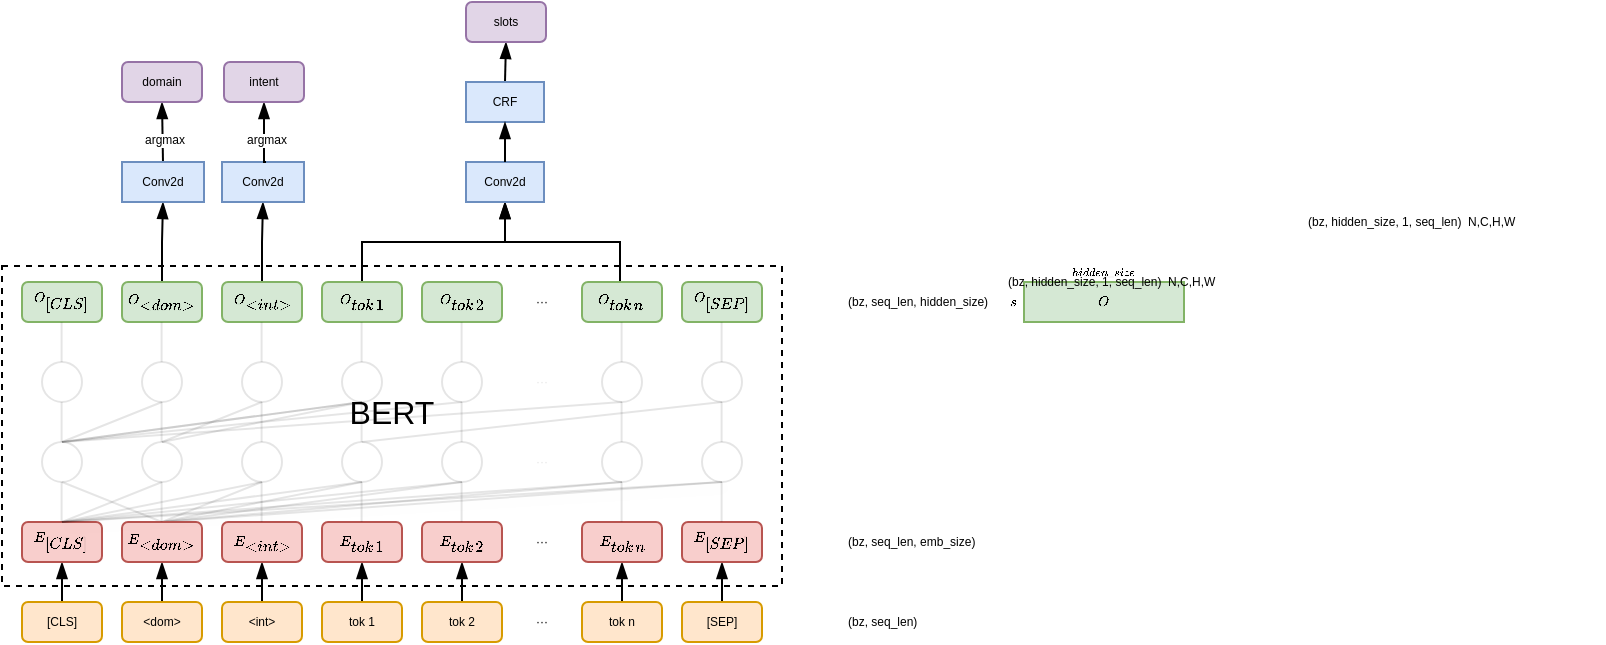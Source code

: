 <mxfile version="28.2.0">
  <diagram name="第 1 页" id="h79g8-MPT-_nmRXX5x8S">
    <mxGraphModel dx="567" dy="269" grid="1" gridSize="10" guides="1" tooltips="1" connect="1" arrows="1" fold="1" page="1" pageScale="1" pageWidth="827" pageHeight="1169" math="1" shadow="0">
      <root>
        <mxCell id="0" />
        <mxCell id="1" parent="0" />
        <mxCell id="ompO99UlxH5ITaPUVdwf-10" value="" style="rounded=0;whiteSpace=wrap;html=1;fontSize=6;dashed=1;" parent="1" vertex="1">
          <mxGeometry x="189" y="152" width="390" height="160" as="geometry" />
        </mxCell>
        <mxCell id="ompO99UlxH5ITaPUVdwf-104" style="edgeStyle=orthogonalEdgeStyle;rounded=0;orthogonalLoop=1;jettySize=auto;html=1;exitX=0.5;exitY=0;exitDx=0;exitDy=0;entryX=0.5;entryY=1;entryDx=0;entryDy=0;endArrow=blockThin;endFill=1;" parent="1" source="ompO99UlxH5ITaPUVdwf-1" target="ompO99UlxH5ITaPUVdwf-11" edge="1">
          <mxGeometry relative="1" as="geometry" />
        </mxCell>
        <mxCell id="ompO99UlxH5ITaPUVdwf-1" value="[CLS]" style="rounded=1;whiteSpace=wrap;html=1;fillColor=#ffe6cc;strokeColor=#d79b00;fontSize=6;" parent="1" vertex="1">
          <mxGeometry x="199" y="320" width="40" height="20" as="geometry" />
        </mxCell>
        <mxCell id="ompO99UlxH5ITaPUVdwf-105" style="edgeStyle=orthogonalEdgeStyle;rounded=0;orthogonalLoop=1;jettySize=auto;html=1;exitX=0.5;exitY=0;exitDx=0;exitDy=0;entryX=0.5;entryY=1;entryDx=0;entryDy=0;endArrow=blockThin;endFill=1;" parent="1" source="ompO99UlxH5ITaPUVdwf-2" target="ompO99UlxH5ITaPUVdwf-12" edge="1">
          <mxGeometry relative="1" as="geometry" />
        </mxCell>
        <mxCell id="ompO99UlxH5ITaPUVdwf-2" value="&amp;lt;dom&amp;gt;" style="rounded=1;whiteSpace=wrap;html=1;fillColor=#ffe6cc;strokeColor=#d79b00;fontSize=6;" parent="1" vertex="1">
          <mxGeometry x="249" y="320" width="40" height="20" as="geometry" />
        </mxCell>
        <mxCell id="ompO99UlxH5ITaPUVdwf-106" style="edgeStyle=orthogonalEdgeStyle;rounded=0;orthogonalLoop=1;jettySize=auto;html=1;exitX=0.5;exitY=0;exitDx=0;exitDy=0;entryX=0.5;entryY=1;entryDx=0;entryDy=0;endArrow=blockThin;endFill=1;" parent="1" source="ompO99UlxH5ITaPUVdwf-3" target="ompO99UlxH5ITaPUVdwf-13" edge="1">
          <mxGeometry relative="1" as="geometry" />
        </mxCell>
        <mxCell id="ompO99UlxH5ITaPUVdwf-3" value="&amp;lt;int&amp;gt;" style="rounded=1;whiteSpace=wrap;html=1;fillColor=#ffe6cc;strokeColor=#d79b00;fontSize=6;" parent="1" vertex="1">
          <mxGeometry x="299" y="320" width="40" height="20" as="geometry" />
        </mxCell>
        <mxCell id="ompO99UlxH5ITaPUVdwf-107" style="edgeStyle=orthogonalEdgeStyle;rounded=0;orthogonalLoop=1;jettySize=auto;html=1;exitX=0.5;exitY=0;exitDx=0;exitDy=0;entryX=0.5;entryY=1;entryDx=0;entryDy=0;endArrow=blockThin;endFill=1;" parent="1" source="ompO99UlxH5ITaPUVdwf-4" target="ompO99UlxH5ITaPUVdwf-14" edge="1">
          <mxGeometry relative="1" as="geometry" />
        </mxCell>
        <mxCell id="ompO99UlxH5ITaPUVdwf-4" value="tok 1" style="rounded=1;whiteSpace=wrap;html=1;fillColor=#ffe6cc;strokeColor=#d79b00;fontSize=6;" parent="1" vertex="1">
          <mxGeometry x="349" y="320" width="40" height="20" as="geometry" />
        </mxCell>
        <mxCell id="ompO99UlxH5ITaPUVdwf-108" style="edgeStyle=orthogonalEdgeStyle;rounded=0;orthogonalLoop=1;jettySize=auto;html=1;exitX=0.5;exitY=0;exitDx=0;exitDy=0;entryX=0.5;entryY=1;entryDx=0;entryDy=0;endArrow=blockThin;endFill=1;" parent="1" source="ompO99UlxH5ITaPUVdwf-5" target="ompO99UlxH5ITaPUVdwf-15" edge="1">
          <mxGeometry relative="1" as="geometry" />
        </mxCell>
        <mxCell id="ompO99UlxH5ITaPUVdwf-5" value="tok 2" style="rounded=1;whiteSpace=wrap;html=1;fillColor=#ffe6cc;strokeColor=#d79b00;fontSize=6;" parent="1" vertex="1">
          <mxGeometry x="399" y="320" width="40" height="20" as="geometry" />
        </mxCell>
        <mxCell id="ompO99UlxH5ITaPUVdwf-7" value="···" style="text;html=1;align=center;verticalAlign=middle;whiteSpace=wrap;rounded=0;fontSize=6;" parent="1" vertex="1">
          <mxGeometry x="439" y="320" width="40" height="20" as="geometry" />
        </mxCell>
        <mxCell id="ompO99UlxH5ITaPUVdwf-109" style="edgeStyle=orthogonalEdgeStyle;rounded=0;orthogonalLoop=1;jettySize=auto;html=1;exitX=0.5;exitY=0;exitDx=0;exitDy=0;entryX=0.5;entryY=1;entryDx=0;entryDy=0;endArrow=blockThin;endFill=1;" parent="1" source="ompO99UlxH5ITaPUVdwf-8" target="ompO99UlxH5ITaPUVdwf-17" edge="1">
          <mxGeometry relative="1" as="geometry" />
        </mxCell>
        <mxCell id="ompO99UlxH5ITaPUVdwf-8" value="tok n" style="rounded=1;whiteSpace=wrap;html=1;fillColor=#ffe6cc;strokeColor=#d79b00;fontSize=6;" parent="1" vertex="1">
          <mxGeometry x="479" y="320" width="40" height="20" as="geometry" />
        </mxCell>
        <mxCell id="ompO99UlxH5ITaPUVdwf-110" style="edgeStyle=orthogonalEdgeStyle;rounded=0;orthogonalLoop=1;jettySize=auto;html=1;exitX=0.5;exitY=0;exitDx=0;exitDy=0;entryX=0.5;entryY=1;entryDx=0;entryDy=0;endArrow=blockThin;endFill=1;" parent="1" source="ompO99UlxH5ITaPUVdwf-9" target="ompO99UlxH5ITaPUVdwf-18" edge="1">
          <mxGeometry relative="1" as="geometry" />
        </mxCell>
        <mxCell id="ompO99UlxH5ITaPUVdwf-9" value="[SEP]" style="rounded=1;whiteSpace=wrap;html=1;fillColor=#ffe6cc;strokeColor=#d79b00;fontSize=6;" parent="1" vertex="1">
          <mxGeometry x="529" y="320" width="40" height="20" as="geometry" />
        </mxCell>
        <mxCell id="ompO99UlxH5ITaPUVdwf-78" style="rounded=0;orthogonalLoop=1;jettySize=auto;html=1;exitX=0.5;exitY=0;exitDx=0;exitDy=0;endArrow=none;endFill=0;opacity=10;strokeWidth=1;" parent="1" source="ompO99UlxH5ITaPUVdwf-11" edge="1">
          <mxGeometry relative="1" as="geometry">
            <mxPoint x="269" y="260" as="targetPoint" />
          </mxGeometry>
        </mxCell>
        <mxCell id="ompO99UlxH5ITaPUVdwf-11" value="$$E_{[CLS]}$$" style="rounded=1;whiteSpace=wrap;html=1;fillColor=#f8cecc;strokeColor=#b85450;fontSize=6;" parent="1" vertex="1">
          <mxGeometry x="199" y="280" width="40" height="20" as="geometry" />
        </mxCell>
        <mxCell id="ompO99UlxH5ITaPUVdwf-87" style="rounded=0;orthogonalLoop=1;jettySize=auto;html=1;exitX=0.5;exitY=0;exitDx=0;exitDy=0;endArrow=none;endFill=0;opacity=10;strokeWidth=1;" parent="1" source="ompO99UlxH5ITaPUVdwf-12" edge="1">
          <mxGeometry relative="1" as="geometry">
            <mxPoint x="219" y="260" as="targetPoint" />
          </mxGeometry>
        </mxCell>
        <mxCell id="ompO99UlxH5ITaPUVdwf-88" style="rounded=0;orthogonalLoop=1;jettySize=auto;html=1;exitX=0.5;exitY=0;exitDx=0;exitDy=0;entryX=0.5;entryY=1;entryDx=0;entryDy=0;endArrow=none;endFill=0;opacity=10;strokeWidth=1;" parent="1" source="ompO99UlxH5ITaPUVdwf-12" target="ompO99UlxH5ITaPUVdwf-44" edge="1">
          <mxGeometry relative="1" as="geometry" />
        </mxCell>
        <mxCell id="ompO99UlxH5ITaPUVdwf-89" style="rounded=0;orthogonalLoop=1;jettySize=auto;html=1;exitX=0.5;exitY=0;exitDx=0;exitDy=0;endArrow=none;endFill=0;opacity=10;strokeWidth=1;" parent="1" source="ompO99UlxH5ITaPUVdwf-12" edge="1">
          <mxGeometry relative="1" as="geometry">
            <mxPoint x="369" y="260" as="targetPoint" />
          </mxGeometry>
        </mxCell>
        <mxCell id="ompO99UlxH5ITaPUVdwf-90" style="rounded=0;orthogonalLoop=1;jettySize=auto;html=1;exitX=0.5;exitY=0;exitDx=0;exitDy=0;endArrow=none;endFill=0;opacity=10;strokeWidth=1;" parent="1" source="ompO99UlxH5ITaPUVdwf-12" edge="1">
          <mxGeometry relative="1" as="geometry">
            <mxPoint x="419" y="260" as="targetPoint" />
          </mxGeometry>
        </mxCell>
        <mxCell id="ompO99UlxH5ITaPUVdwf-91" style="rounded=0;orthogonalLoop=1;jettySize=auto;html=1;exitX=0.5;exitY=0;exitDx=0;exitDy=0;entryX=0.5;entryY=1;entryDx=0;entryDy=0;endArrow=none;endFill=0;opacity=10;strokeWidth=1;" parent="1" source="ompO99UlxH5ITaPUVdwf-12" target="ompO99UlxH5ITaPUVdwf-69" edge="1">
          <mxGeometry relative="1" as="geometry" />
        </mxCell>
        <mxCell id="ompO99UlxH5ITaPUVdwf-92" style="rounded=0;orthogonalLoop=1;jettySize=auto;html=1;exitX=0.5;exitY=0;exitDx=0;exitDy=0;endArrow=none;endFill=0;opacity=10;strokeWidth=1;" parent="1" source="ompO99UlxH5ITaPUVdwf-12" edge="1">
          <mxGeometry relative="1" as="geometry">
            <mxPoint x="549" y="260" as="targetPoint" />
          </mxGeometry>
        </mxCell>
        <mxCell id="ompO99UlxH5ITaPUVdwf-12" value="$$E_{&amp;lt;dom&amp;gt;}$$" style="rounded=1;whiteSpace=wrap;html=1;fillColor=#f8cecc;strokeColor=#b85450;fontSize=6;" parent="1" vertex="1">
          <mxGeometry x="249" y="280" width="40" height="20" as="geometry" />
        </mxCell>
        <mxCell id="ompO99UlxH5ITaPUVdwf-13" value="$$E_{&amp;lt;int&amp;gt;}$$" style="rounded=1;whiteSpace=wrap;html=1;fillColor=#f8cecc;strokeColor=#b85450;fontSize=6;" parent="1" vertex="1">
          <mxGeometry x="299" y="280" width="40" height="20" as="geometry" />
        </mxCell>
        <mxCell id="ompO99UlxH5ITaPUVdwf-14" value="$$E_{tok\,1}$$" style="rounded=1;whiteSpace=wrap;html=1;fillColor=#f8cecc;strokeColor=#b85450;fontSize=6;" parent="1" vertex="1">
          <mxGeometry x="349" y="280" width="40" height="20" as="geometry" />
        </mxCell>
        <mxCell id="ompO99UlxH5ITaPUVdwf-15" value="$$E_{tok\,2}$$" style="rounded=1;whiteSpace=wrap;html=1;fillColor=#f8cecc;strokeColor=#b85450;fontSize=6;" parent="1" vertex="1">
          <mxGeometry x="399" y="280" width="40" height="20" as="geometry" />
        </mxCell>
        <mxCell id="ompO99UlxH5ITaPUVdwf-16" value="···" style="text;html=1;align=center;verticalAlign=middle;whiteSpace=wrap;rounded=0;fontSize=6;" parent="1" vertex="1">
          <mxGeometry x="439" y="280" width="40" height="20" as="geometry" />
        </mxCell>
        <mxCell id="ompO99UlxH5ITaPUVdwf-17" value="$$E_{tok\,n}$$" style="rounded=1;whiteSpace=wrap;html=1;fillColor=#f8cecc;strokeColor=#b85450;fontSize=6;" parent="1" vertex="1">
          <mxGeometry x="479" y="280" width="40" height="20" as="geometry" />
        </mxCell>
        <mxCell id="ompO99UlxH5ITaPUVdwf-18" value="$$E_{[SEP]}$$" style="rounded=1;whiteSpace=wrap;html=1;fillColor=#f8cecc;strokeColor=#b85450;fontSize=6;" parent="1" vertex="1">
          <mxGeometry x="529" y="280" width="40" height="20" as="geometry" />
        </mxCell>
        <mxCell id="ompO99UlxH5ITaPUVdwf-19" value="$$O_{[CLS]}$$" style="rounded=1;whiteSpace=wrap;html=1;fillColor=#d5e8d4;strokeColor=#82b366;fontSize=6;" parent="1" vertex="1">
          <mxGeometry x="199" y="160" width="40" height="20" as="geometry" />
        </mxCell>
        <mxCell id="ompO99UlxH5ITaPUVdwf-114" style="edgeStyle=orthogonalEdgeStyle;rounded=0;orthogonalLoop=1;jettySize=auto;html=1;exitX=0.5;exitY=0;exitDx=0;exitDy=0;entryX=0.5;entryY=1;entryDx=0;entryDy=0;endArrow=blockThin;endFill=1;" parent="1" source="ompO99UlxH5ITaPUVdwf-20" target="ompO99UlxH5ITaPUVdwf-112" edge="1">
          <mxGeometry relative="1" as="geometry" />
        </mxCell>
        <mxCell id="ompO99UlxH5ITaPUVdwf-20" value="$$O_{&amp;lt;dom&amp;gt;}$$" style="rounded=1;whiteSpace=wrap;html=1;fillColor=#d5e8d4;strokeColor=#82b366;fontSize=6;" parent="1" vertex="1">
          <mxGeometry x="249" y="160" width="40" height="20" as="geometry" />
        </mxCell>
        <mxCell id="ompO99UlxH5ITaPUVdwf-115" style="edgeStyle=orthogonalEdgeStyle;rounded=0;orthogonalLoop=1;jettySize=auto;html=1;exitX=0.5;exitY=0;exitDx=0;exitDy=0;entryX=0.5;entryY=1;entryDx=0;entryDy=0;endArrow=blockThin;endFill=1;" parent="1" source="ompO99UlxH5ITaPUVdwf-21" target="ompO99UlxH5ITaPUVdwf-113" edge="1">
          <mxGeometry relative="1" as="geometry" />
        </mxCell>
        <mxCell id="ompO99UlxH5ITaPUVdwf-21" value="$$O_{&amp;lt;int&amp;gt;}$$" style="rounded=1;whiteSpace=wrap;html=1;fillColor=#d5e8d4;strokeColor=#82b366;fontSize=6;" parent="1" vertex="1">
          <mxGeometry x="299" y="160" width="40" height="20" as="geometry" />
        </mxCell>
        <mxCell id="ompO99UlxH5ITaPUVdwf-117" style="edgeStyle=orthogonalEdgeStyle;rounded=0;orthogonalLoop=1;jettySize=auto;html=1;exitX=0.5;exitY=0;exitDx=0;exitDy=0;entryX=0.5;entryY=1;entryDx=0;entryDy=0;endArrow=blockThin;endFill=1;" parent="1" source="ompO99UlxH5ITaPUVdwf-22" target="ompO99UlxH5ITaPUVdwf-116" edge="1">
          <mxGeometry relative="1" as="geometry">
            <Array as="points">
              <mxPoint x="369" y="140" />
              <mxPoint x="441" y="140" />
            </Array>
          </mxGeometry>
        </mxCell>
        <mxCell id="ompO99UlxH5ITaPUVdwf-22" value="$$O_{tok\,1}$$" style="rounded=1;whiteSpace=wrap;html=1;fillColor=#d5e8d4;strokeColor=#82b366;fontSize=6;" parent="1" vertex="1">
          <mxGeometry x="349" y="160" width="40" height="20" as="geometry" />
        </mxCell>
        <mxCell id="ompO99UlxH5ITaPUVdwf-23" value="$$O_{tok\,2}$$" style="rounded=1;whiteSpace=wrap;html=1;fillColor=#d5e8d4;strokeColor=#82b366;fontSize=6;" parent="1" vertex="1">
          <mxGeometry x="399" y="160" width="40" height="20" as="geometry" />
        </mxCell>
        <mxCell id="ompO99UlxH5ITaPUVdwf-24" value="···" style="text;html=1;align=center;verticalAlign=middle;whiteSpace=wrap;rounded=0;fontSize=6;" parent="1" vertex="1">
          <mxGeometry x="439" y="160" width="40" height="20" as="geometry" />
        </mxCell>
        <mxCell id="ompO99UlxH5ITaPUVdwf-118" style="edgeStyle=orthogonalEdgeStyle;rounded=0;orthogonalLoop=1;jettySize=auto;html=1;exitX=0.5;exitY=0;exitDx=0;exitDy=0;entryX=0.5;entryY=1;entryDx=0;entryDy=0;endArrow=blockThin;endFill=1;" parent="1" target="ompO99UlxH5ITaPUVdwf-116" edge="1">
          <mxGeometry relative="1" as="geometry">
            <mxPoint x="459" y="120" as="targetPoint" />
            <mxPoint x="498" y="160" as="sourcePoint" />
            <Array as="points">
              <mxPoint x="498" y="140" />
              <mxPoint x="440" y="140" />
            </Array>
          </mxGeometry>
        </mxCell>
        <mxCell id="ompO99UlxH5ITaPUVdwf-25" value="$$O_{tok\,n}$$" style="rounded=1;whiteSpace=wrap;html=1;fillColor=#d5e8d4;strokeColor=#82b366;fontSize=6;" parent="1" vertex="1">
          <mxGeometry x="479" y="160" width="40" height="20" as="geometry" />
        </mxCell>
        <mxCell id="ompO99UlxH5ITaPUVdwf-26" value="$$O_{[SEP]}$$" style="rounded=1;whiteSpace=wrap;html=1;fillColor=#d5e8d4;strokeColor=#82b366;fontSize=6;" parent="1" vertex="1">
          <mxGeometry x="529" y="160" width="40" height="20" as="geometry" />
        </mxCell>
        <mxCell id="ompO99UlxH5ITaPUVdwf-33" value="" style="ellipse;whiteSpace=wrap;html=1;aspect=fixed;opacity=10;strokeWidth=1;" parent="1" vertex="1">
          <mxGeometry x="209" y="200" width="20" height="20" as="geometry" />
        </mxCell>
        <mxCell id="ompO99UlxH5ITaPUVdwf-93" style="rounded=0;orthogonalLoop=1;jettySize=auto;html=1;exitX=0.5;exitY=0;exitDx=0;exitDy=0;entryX=0.5;entryY=1;entryDx=0;entryDy=0;endArrow=none;endFill=0;opacity=10;" parent="1" source="ompO99UlxH5ITaPUVdwf-34" target="ompO99UlxH5ITaPUVdwf-38" edge="1">
          <mxGeometry relative="1" as="geometry" />
        </mxCell>
        <mxCell id="ompO99UlxH5ITaPUVdwf-98" style="rounded=0;orthogonalLoop=1;jettySize=auto;html=1;exitX=0.5;exitY=0;exitDx=0;exitDy=0;endArrow=none;endFill=0;opacity=10;" parent="1" source="ompO99UlxH5ITaPUVdwf-34" edge="1">
          <mxGeometry relative="1" as="geometry">
            <mxPoint x="419" y="220" as="targetPoint" />
          </mxGeometry>
        </mxCell>
        <mxCell id="ompO99UlxH5ITaPUVdwf-99" style="rounded=0;orthogonalLoop=1;jettySize=auto;html=1;exitX=0.5;exitY=0;exitDx=0;exitDy=0;endArrow=none;endFill=0;opacity=10;" parent="1" source="ompO99UlxH5ITaPUVdwf-34" edge="1">
          <mxGeometry relative="1" as="geometry">
            <mxPoint x="499" y="220" as="targetPoint" />
          </mxGeometry>
        </mxCell>
        <mxCell id="ompO99UlxH5ITaPUVdwf-34" value="" style="ellipse;whiteSpace=wrap;html=1;aspect=fixed;opacity=10;strokeWidth=1;" parent="1" vertex="1">
          <mxGeometry x="209" y="240" width="20" height="20" as="geometry" />
        </mxCell>
        <mxCell id="ompO99UlxH5ITaPUVdwf-35" value="" style="endArrow=none;html=1;rounded=0;opacity=10;strokeWidth=1;" parent="1" edge="1">
          <mxGeometry width="50" height="50" relative="1" as="geometry">
            <mxPoint x="218.8" y="260" as="sourcePoint" />
            <mxPoint x="218.8" y="280" as="targetPoint" />
          </mxGeometry>
        </mxCell>
        <mxCell id="ompO99UlxH5ITaPUVdwf-36" value="" style="endArrow=none;html=1;rounded=0;opacity=10;strokeWidth=1;" parent="1" edge="1">
          <mxGeometry width="50" height="50" relative="1" as="geometry">
            <mxPoint x="218.8" y="220" as="sourcePoint" />
            <mxPoint x="218.8" y="240" as="targetPoint" />
          </mxGeometry>
        </mxCell>
        <mxCell id="ompO99UlxH5ITaPUVdwf-37" value="" style="endArrow=none;html=1;rounded=0;opacity=10;strokeWidth=1;" parent="1" edge="1">
          <mxGeometry width="50" height="50" relative="1" as="geometry">
            <mxPoint x="218.8" y="180" as="sourcePoint" />
            <mxPoint x="218.8" y="200" as="targetPoint" />
          </mxGeometry>
        </mxCell>
        <mxCell id="ompO99UlxH5ITaPUVdwf-38" value="" style="ellipse;whiteSpace=wrap;html=1;aspect=fixed;opacity=10;strokeWidth=1;" parent="1" vertex="1">
          <mxGeometry x="259" y="200" width="20" height="20" as="geometry" />
        </mxCell>
        <mxCell id="ompO99UlxH5ITaPUVdwf-100" style="rounded=0;orthogonalLoop=1;jettySize=auto;html=1;exitX=0.5;exitY=0;exitDx=0;exitDy=0;endArrow=none;endFill=0;opacity=10;" parent="1" source="ompO99UlxH5ITaPUVdwf-59" edge="1">
          <mxGeometry relative="1" as="geometry">
            <mxPoint x="549" y="220" as="targetPoint" />
          </mxGeometry>
        </mxCell>
        <mxCell id="ompO99UlxH5ITaPUVdwf-39" value="" style="ellipse;whiteSpace=wrap;html=1;aspect=fixed;opacity=10;strokeWidth=1;" parent="1" vertex="1">
          <mxGeometry x="259" y="240" width="20" height="20" as="geometry" />
        </mxCell>
        <mxCell id="ompO99UlxH5ITaPUVdwf-40" value="" style="endArrow=none;html=1;rounded=0;opacity=10;strokeWidth=1;" parent="1" edge="1">
          <mxGeometry width="50" height="50" relative="1" as="geometry">
            <mxPoint x="268.8" y="260" as="sourcePoint" />
            <mxPoint x="268.8" y="280" as="targetPoint" />
          </mxGeometry>
        </mxCell>
        <mxCell id="ompO99UlxH5ITaPUVdwf-41" value="" style="endArrow=none;html=1;rounded=0;opacity=10;strokeWidth=1;" parent="1" edge="1">
          <mxGeometry width="50" height="50" relative="1" as="geometry">
            <mxPoint x="268.8" y="220" as="sourcePoint" />
            <mxPoint x="268.8" y="240" as="targetPoint" />
          </mxGeometry>
        </mxCell>
        <mxCell id="ompO99UlxH5ITaPUVdwf-42" value="" style="endArrow=none;html=1;rounded=0;opacity=10;strokeWidth=1;" parent="1" edge="1">
          <mxGeometry width="50" height="50" relative="1" as="geometry">
            <mxPoint x="268.8" y="180" as="sourcePoint" />
            <mxPoint x="268.8" y="200" as="targetPoint" />
          </mxGeometry>
        </mxCell>
        <mxCell id="ompO99UlxH5ITaPUVdwf-43" value="" style="ellipse;whiteSpace=wrap;html=1;aspect=fixed;opacity=10;strokeWidth=1;" parent="1" vertex="1">
          <mxGeometry x="309" y="200" width="20" height="20" as="geometry" />
        </mxCell>
        <mxCell id="ompO99UlxH5ITaPUVdwf-44" value="" style="ellipse;whiteSpace=wrap;html=1;aspect=fixed;opacity=10;strokeWidth=1;" parent="1" vertex="1">
          <mxGeometry x="309" y="240" width="20" height="20" as="geometry" />
        </mxCell>
        <mxCell id="ompO99UlxH5ITaPUVdwf-45" value="" style="endArrow=none;html=1;rounded=0;opacity=10;strokeWidth=1;" parent="1" edge="1">
          <mxGeometry width="50" height="50" relative="1" as="geometry">
            <mxPoint x="318.8" y="260" as="sourcePoint" />
            <mxPoint x="318.8" y="280" as="targetPoint" />
          </mxGeometry>
        </mxCell>
        <mxCell id="ompO99UlxH5ITaPUVdwf-46" value="" style="endArrow=none;html=1;rounded=0;opacity=10;strokeWidth=1;" parent="1" edge="1">
          <mxGeometry width="50" height="50" relative="1" as="geometry">
            <mxPoint x="318.8" y="220" as="sourcePoint" />
            <mxPoint x="318.8" y="240" as="targetPoint" />
          </mxGeometry>
        </mxCell>
        <mxCell id="ompO99UlxH5ITaPUVdwf-47" value="" style="endArrow=none;html=1;rounded=0;opacity=10;strokeWidth=1;" parent="1" edge="1">
          <mxGeometry width="50" height="50" relative="1" as="geometry">
            <mxPoint x="318.8" y="180" as="sourcePoint" />
            <mxPoint x="318.8" y="200" as="targetPoint" />
          </mxGeometry>
        </mxCell>
        <mxCell id="ompO99UlxH5ITaPUVdwf-58" value="" style="ellipse;whiteSpace=wrap;html=1;aspect=fixed;opacity=10;strokeWidth=1;" parent="1" vertex="1">
          <mxGeometry x="359" y="200" width="20" height="20" as="geometry" />
        </mxCell>
        <mxCell id="ompO99UlxH5ITaPUVdwf-59" value="" style="ellipse;whiteSpace=wrap;html=1;aspect=fixed;opacity=10;strokeWidth=1;" parent="1" vertex="1">
          <mxGeometry x="359" y="240" width="20" height="20" as="geometry" />
        </mxCell>
        <mxCell id="ompO99UlxH5ITaPUVdwf-60" value="" style="endArrow=none;html=1;rounded=0;opacity=10;strokeWidth=1;" parent="1" edge="1">
          <mxGeometry width="50" height="50" relative="1" as="geometry">
            <mxPoint x="368.8" y="260" as="sourcePoint" />
            <mxPoint x="368.8" y="280" as="targetPoint" />
          </mxGeometry>
        </mxCell>
        <mxCell id="ompO99UlxH5ITaPUVdwf-61" value="" style="endArrow=none;html=1;rounded=0;opacity=10;strokeWidth=1;" parent="1" edge="1">
          <mxGeometry width="50" height="50" relative="1" as="geometry">
            <mxPoint x="368.8" y="220" as="sourcePoint" />
            <mxPoint x="368.8" y="240" as="targetPoint" />
          </mxGeometry>
        </mxCell>
        <mxCell id="ompO99UlxH5ITaPUVdwf-62" value="" style="endArrow=none;html=1;rounded=0;opacity=10;strokeWidth=1;" parent="1" edge="1">
          <mxGeometry width="50" height="50" relative="1" as="geometry">
            <mxPoint x="368.8" y="180" as="sourcePoint" />
            <mxPoint x="368.8" y="200" as="targetPoint" />
          </mxGeometry>
        </mxCell>
        <mxCell id="ompO99UlxH5ITaPUVdwf-63" value="" style="ellipse;whiteSpace=wrap;html=1;aspect=fixed;opacity=10;strokeWidth=1;" parent="1" vertex="1">
          <mxGeometry x="409" y="200" width="20" height="20" as="geometry" />
        </mxCell>
        <mxCell id="ompO99UlxH5ITaPUVdwf-64" value="" style="ellipse;whiteSpace=wrap;html=1;aspect=fixed;opacity=10;strokeWidth=1;" parent="1" vertex="1">
          <mxGeometry x="409" y="240" width="20" height="20" as="geometry" />
        </mxCell>
        <mxCell id="ompO99UlxH5ITaPUVdwf-65" value="" style="endArrow=none;html=1;rounded=0;opacity=10;strokeWidth=1;" parent="1" edge="1">
          <mxGeometry width="50" height="50" relative="1" as="geometry">
            <mxPoint x="418.8" y="260" as="sourcePoint" />
            <mxPoint x="418.8" y="280" as="targetPoint" />
          </mxGeometry>
        </mxCell>
        <mxCell id="ompO99UlxH5ITaPUVdwf-66" value="" style="endArrow=none;html=1;rounded=0;opacity=10;strokeWidth=1;" parent="1" edge="1">
          <mxGeometry width="50" height="50" relative="1" as="geometry">
            <mxPoint x="418.8" y="220" as="sourcePoint" />
            <mxPoint x="418.8" y="240" as="targetPoint" />
          </mxGeometry>
        </mxCell>
        <mxCell id="ompO99UlxH5ITaPUVdwf-67" value="" style="endArrow=none;html=1;rounded=0;opacity=10;strokeWidth=1;" parent="1" edge="1">
          <mxGeometry width="50" height="50" relative="1" as="geometry">
            <mxPoint x="418.8" y="180" as="sourcePoint" />
            <mxPoint x="418.8" y="200" as="targetPoint" />
          </mxGeometry>
        </mxCell>
        <mxCell id="ompO99UlxH5ITaPUVdwf-68" value="" style="ellipse;whiteSpace=wrap;html=1;aspect=fixed;opacity=10;strokeWidth=1;" parent="1" vertex="1">
          <mxGeometry x="489" y="200" width="20" height="20" as="geometry" />
        </mxCell>
        <mxCell id="ompO99UlxH5ITaPUVdwf-69" value="" style="ellipse;whiteSpace=wrap;html=1;aspect=fixed;opacity=10;strokeWidth=1;" parent="1" vertex="1">
          <mxGeometry x="489" y="240" width="20" height="20" as="geometry" />
        </mxCell>
        <mxCell id="ompO99UlxH5ITaPUVdwf-70" value="" style="endArrow=none;html=1;rounded=0;opacity=10;strokeWidth=1;" parent="1" edge="1">
          <mxGeometry width="50" height="50" relative="1" as="geometry">
            <mxPoint x="498.8" y="260" as="sourcePoint" />
            <mxPoint x="498.8" y="280" as="targetPoint" />
          </mxGeometry>
        </mxCell>
        <mxCell id="ompO99UlxH5ITaPUVdwf-71" value="" style="endArrow=none;html=1;rounded=0;opacity=10;strokeWidth=1;" parent="1" edge="1">
          <mxGeometry width="50" height="50" relative="1" as="geometry">
            <mxPoint x="498.8" y="220" as="sourcePoint" />
            <mxPoint x="498.8" y="240" as="targetPoint" />
          </mxGeometry>
        </mxCell>
        <mxCell id="ompO99UlxH5ITaPUVdwf-72" value="" style="endArrow=none;html=1;rounded=0;opacity=10;strokeWidth=1;" parent="1" edge="1">
          <mxGeometry width="50" height="50" relative="1" as="geometry">
            <mxPoint x="498.8" y="180" as="sourcePoint" />
            <mxPoint x="498.8" y="200" as="targetPoint" />
          </mxGeometry>
        </mxCell>
        <mxCell id="ompO99UlxH5ITaPUVdwf-73" value="" style="ellipse;whiteSpace=wrap;html=1;aspect=fixed;opacity=10;strokeWidth=1;" parent="1" vertex="1">
          <mxGeometry x="539" y="200" width="20" height="20" as="geometry" />
        </mxCell>
        <mxCell id="ompO99UlxH5ITaPUVdwf-74" value="" style="ellipse;whiteSpace=wrap;html=1;aspect=fixed;opacity=10;strokeWidth=1;" parent="1" vertex="1">
          <mxGeometry x="539" y="240" width="20" height="20" as="geometry" />
        </mxCell>
        <mxCell id="ompO99UlxH5ITaPUVdwf-75" value="" style="endArrow=none;html=1;rounded=0;opacity=10;strokeWidth=1;" parent="1" edge="1">
          <mxGeometry width="50" height="50" relative="1" as="geometry">
            <mxPoint x="548.8" y="260" as="sourcePoint" />
            <mxPoint x="548.8" y="280" as="targetPoint" />
          </mxGeometry>
        </mxCell>
        <mxCell id="ompO99UlxH5ITaPUVdwf-76" value="" style="endArrow=none;html=1;rounded=0;opacity=10;strokeWidth=1;" parent="1" edge="1">
          <mxGeometry width="50" height="50" relative="1" as="geometry">
            <mxPoint x="548.8" y="220" as="sourcePoint" />
            <mxPoint x="548.8" y="240" as="targetPoint" />
          </mxGeometry>
        </mxCell>
        <mxCell id="ompO99UlxH5ITaPUVdwf-77" value="" style="endArrow=none;html=1;rounded=0;opacity=10;strokeWidth=1;" parent="1" edge="1">
          <mxGeometry width="50" height="50" relative="1" as="geometry">
            <mxPoint x="548.8" y="180" as="sourcePoint" />
            <mxPoint x="548.8" y="200" as="targetPoint" />
          </mxGeometry>
        </mxCell>
        <mxCell id="ompO99UlxH5ITaPUVdwf-80" style="rounded=0;orthogonalLoop=1;jettySize=auto;html=1;exitX=0.5;exitY=0;exitDx=0;exitDy=0;endArrow=none;endFill=0;opacity=10;strokeWidth=1;" parent="1" source="ompO99UlxH5ITaPUVdwf-11" edge="1">
          <mxGeometry relative="1" as="geometry">
            <mxPoint x="319" y="260" as="targetPoint" />
            <mxPoint x="249" y="280" as="sourcePoint" />
          </mxGeometry>
        </mxCell>
        <mxCell id="ompO99UlxH5ITaPUVdwf-81" style="rounded=0;orthogonalLoop=1;jettySize=auto;html=1;exitX=0.5;exitY=0;exitDx=0;exitDy=0;endArrow=none;endFill=0;opacity=10;strokeWidth=1;" parent="1" source="ompO99UlxH5ITaPUVdwf-11" edge="1">
          <mxGeometry relative="1" as="geometry">
            <mxPoint x="369" y="260" as="targetPoint" />
            <mxPoint x="299" y="280" as="sourcePoint" />
          </mxGeometry>
        </mxCell>
        <mxCell id="ompO99UlxH5ITaPUVdwf-82" style="rounded=0;orthogonalLoop=1;jettySize=auto;html=1;exitX=0.5;exitY=0;exitDx=0;exitDy=0;endArrow=none;endFill=0;opacity=10;strokeWidth=1;" parent="1" source="ompO99UlxH5ITaPUVdwf-11" edge="1">
          <mxGeometry relative="1" as="geometry">
            <mxPoint x="419" y="260" as="targetPoint" />
            <mxPoint x="399" y="270" as="sourcePoint" />
          </mxGeometry>
        </mxCell>
        <mxCell id="ompO99UlxH5ITaPUVdwf-83" style="rounded=0;orthogonalLoop=1;jettySize=auto;html=1;exitX=0.5;exitY=0;exitDx=0;exitDy=0;endArrow=none;endFill=0;opacity=10;strokeWidth=1;" parent="1" source="ompO99UlxH5ITaPUVdwf-11" edge="1">
          <mxGeometry relative="1" as="geometry">
            <mxPoint x="499" y="260" as="targetPoint" />
            <mxPoint x="409" y="280" as="sourcePoint" />
          </mxGeometry>
        </mxCell>
        <mxCell id="ompO99UlxH5ITaPUVdwf-84" style="rounded=0;orthogonalLoop=1;jettySize=auto;html=1;exitX=0.5;exitY=0;exitDx=0;exitDy=0;endArrow=none;endFill=0;opacity=10;textOpacity=10;labelBackgroundColor=none;shadow=1;strokeWidth=1;" parent="1" source="ompO99UlxH5ITaPUVdwf-11" edge="1">
          <mxGeometry relative="1" as="geometry">
            <mxPoint x="549" y="260" as="targetPoint" />
            <mxPoint x="489" y="280" as="sourcePoint" />
          </mxGeometry>
        </mxCell>
        <mxCell id="ompO99UlxH5ITaPUVdwf-85" value="···" style="text;html=1;align=center;verticalAlign=middle;whiteSpace=wrap;rounded=0;fontSize=6;opacity=10;textOpacity=10;strokeWidth=1;" parent="1" vertex="1">
          <mxGeometry x="439" y="200" width="40" height="20" as="geometry" />
        </mxCell>
        <mxCell id="ompO99UlxH5ITaPUVdwf-86" value="···" style="text;html=1;align=center;verticalAlign=middle;whiteSpace=wrap;rounded=0;fontSize=6;opacity=10;textOpacity=10;strokeWidth=1;" parent="1" vertex="1">
          <mxGeometry x="439" y="240" width="40" height="20" as="geometry" />
        </mxCell>
        <mxCell id="ompO99UlxH5ITaPUVdwf-94" style="rounded=0;orthogonalLoop=1;jettySize=auto;html=1;endArrow=none;endFill=0;opacity=10;" parent="1" edge="1">
          <mxGeometry relative="1" as="geometry">
            <mxPoint x="269" y="240" as="sourcePoint" />
            <mxPoint x="319" y="220" as="targetPoint" />
          </mxGeometry>
        </mxCell>
        <mxCell id="ompO99UlxH5ITaPUVdwf-95" style="rounded=0;orthogonalLoop=1;jettySize=auto;html=1;entryX=0.5;entryY=1;entryDx=0;entryDy=0;endArrow=none;endFill=0;opacity=10;" parent="1" target="ompO99UlxH5ITaPUVdwf-58" edge="1">
          <mxGeometry relative="1" as="geometry">
            <mxPoint x="219" y="240" as="sourcePoint" />
            <mxPoint x="399" y="210" as="targetPoint" />
          </mxGeometry>
        </mxCell>
        <mxCell id="ompO99UlxH5ITaPUVdwf-96" style="rounded=0;orthogonalLoop=1;jettySize=auto;html=1;exitX=0.5;exitY=0;exitDx=0;exitDy=0;endArrow=none;endFill=0;opacity=10;" parent="1" source="ompO99UlxH5ITaPUVdwf-39" edge="1">
          <mxGeometry relative="1" as="geometry">
            <mxPoint x="359" y="240" as="sourcePoint" />
            <mxPoint x="369" y="220" as="targetPoint" />
          </mxGeometry>
        </mxCell>
        <mxCell id="ompO99UlxH5ITaPUVdwf-97" style="rounded=0;orthogonalLoop=1;jettySize=auto;html=1;exitX=0.5;exitY=0;exitDx=0;exitDy=0;entryX=0.5;entryY=1;entryDx=0;entryDy=0;endArrow=none;endFill=0;opacity=10;" parent="1" source="ompO99UlxH5ITaPUVdwf-34" edge="1">
          <mxGeometry relative="1" as="geometry">
            <mxPoint x="319" y="240" as="sourcePoint" />
            <mxPoint x="369" y="220" as="targetPoint" />
          </mxGeometry>
        </mxCell>
        <mxCell id="ompO99UlxH5ITaPUVdwf-101" value="&lt;font style=&quot;font-size: 16px;&quot;&gt;BERT&lt;/font&gt;" style="text;html=1;align=center;verticalAlign=middle;whiteSpace=wrap;rounded=0;" parent="1" vertex="1">
          <mxGeometry x="354" y="210" width="60" height="30" as="geometry" />
        </mxCell>
        <mxCell id="ompO99UlxH5ITaPUVdwf-121" style="edgeStyle=orthogonalEdgeStyle;rounded=0;orthogonalLoop=1;jettySize=auto;html=1;exitX=0.5;exitY=0;exitDx=0;exitDy=0;entryX=0.5;entryY=1;entryDx=0;entryDy=0;endArrow=blockThin;endFill=1;fontSize=6;" parent="1" source="ompO99UlxH5ITaPUVdwf-112" target="ompO99UlxH5ITaPUVdwf-120" edge="1">
          <mxGeometry relative="1" as="geometry" />
        </mxCell>
        <mxCell id="ompO99UlxH5ITaPUVdwf-122" value="argmax" style="edgeLabel;html=1;align=center;verticalAlign=middle;resizable=0;points=[];fontSize=6;" parent="ompO99UlxH5ITaPUVdwf-121" vertex="1" connectable="0">
          <mxGeometry x="-0.201" y="-1" relative="1" as="geometry">
            <mxPoint as="offset" />
          </mxGeometry>
        </mxCell>
        <mxCell id="ompO99UlxH5ITaPUVdwf-112" value="Conv2d" style="rounded=0;whiteSpace=wrap;html=1;fontSize=6;fillColor=#dae8fc;strokeColor=#6c8ebf;" parent="1" vertex="1">
          <mxGeometry x="249" y="100" width="41" height="20" as="geometry" />
        </mxCell>
        <mxCell id="ompO99UlxH5ITaPUVdwf-113" value="Conv2d" style="rounded=0;whiteSpace=wrap;html=1;fontSize=6;fillColor=#dae8fc;strokeColor=#6c8ebf;" parent="1" vertex="1">
          <mxGeometry x="299" y="100" width="41" height="20" as="geometry" />
        </mxCell>
        <mxCell id="ompO99UlxH5ITaPUVdwf-116" value="Conv2d" style="rounded=0;whiteSpace=wrap;html=1;fontSize=6;fillColor=#dae8fc;strokeColor=#6c8ebf;" parent="1" vertex="1">
          <mxGeometry x="421" y="100" width="39" height="20" as="geometry" />
        </mxCell>
        <mxCell id="ompO99UlxH5ITaPUVdwf-120" value="domain" style="rounded=1;whiteSpace=wrap;html=1;fillColor=#e1d5e7;strokeColor=#9673a6;fontSize=6;" parent="1" vertex="1">
          <mxGeometry x="249" y="50" width="40" height="20" as="geometry" />
        </mxCell>
        <mxCell id="ompO99UlxH5ITaPUVdwf-123" style="edgeStyle=orthogonalEdgeStyle;rounded=0;orthogonalLoop=1;jettySize=auto;html=1;exitX=0.5;exitY=0;exitDx=0;exitDy=0;entryX=0.5;entryY=1;entryDx=0;entryDy=0;endArrow=blockThin;endFill=1;fontSize=6;" parent="1" target="ompO99UlxH5ITaPUVdwf-125" edge="1">
          <mxGeometry relative="1" as="geometry">
            <mxPoint x="321" y="100" as="sourcePoint" />
          </mxGeometry>
        </mxCell>
        <mxCell id="ompO99UlxH5ITaPUVdwf-124" value="argmax" style="edgeLabel;html=1;align=center;verticalAlign=middle;resizable=0;points=[];fontSize=6;" parent="ompO99UlxH5ITaPUVdwf-123" vertex="1" connectable="0">
          <mxGeometry x="-0.201" y="-1" relative="1" as="geometry">
            <mxPoint as="offset" />
          </mxGeometry>
        </mxCell>
        <mxCell id="ompO99UlxH5ITaPUVdwf-125" value="intent" style="rounded=1;whiteSpace=wrap;html=1;fillColor=#e1d5e7;strokeColor=#9673a6;fontSize=6;" parent="1" vertex="1">
          <mxGeometry x="300" y="50" width="40" height="20" as="geometry" />
        </mxCell>
        <mxCell id="ompO99UlxH5ITaPUVdwf-129" style="edgeStyle=orthogonalEdgeStyle;rounded=0;orthogonalLoop=1;jettySize=auto;html=1;exitX=0.5;exitY=0;exitDx=0;exitDy=0;entryX=0.5;entryY=1;entryDx=0;entryDy=0;endArrow=blockThin;endFill=1;fontSize=6;" parent="1" source="ompO99UlxH5ITaPUVdwf-126" target="ompO99UlxH5ITaPUVdwf-128" edge="1">
          <mxGeometry relative="1" as="geometry" />
        </mxCell>
        <mxCell id="ompO99UlxH5ITaPUVdwf-126" value="CRF" style="rounded=0;whiteSpace=wrap;html=1;fontSize=6;fillColor=#dae8fc;strokeColor=#6c8ebf;" parent="1" vertex="1">
          <mxGeometry x="421" y="60" width="39" height="20" as="geometry" />
        </mxCell>
        <mxCell id="ompO99UlxH5ITaPUVdwf-127" style="rounded=0;orthogonalLoop=1;jettySize=auto;html=1;exitX=0.5;exitY=0;exitDx=0;exitDy=0;entryX=0.5;entryY=1;entryDx=0;entryDy=0;endArrow=blockThin;endFill=1;fontSize=6;" parent="1" source="ompO99UlxH5ITaPUVdwf-116" target="ompO99UlxH5ITaPUVdwf-126" edge="1">
          <mxGeometry relative="1" as="geometry" />
        </mxCell>
        <mxCell id="ompO99UlxH5ITaPUVdwf-128" value="slots" style="rounded=1;whiteSpace=wrap;html=1;fillColor=#e1d5e7;strokeColor=#9673a6;fontSize=6;" parent="1" vertex="1">
          <mxGeometry x="421" y="20" width="40" height="20" as="geometry" />
        </mxCell>
        <mxCell id="ompO99UlxH5ITaPUVdwf-131" value="(bz, seq_len)" style="text;html=1;align=left;verticalAlign=middle;whiteSpace=wrap;rounded=0;fontSize=6;" parent="1" vertex="1">
          <mxGeometry x="610" y="320" width="40" height="20" as="geometry" />
        </mxCell>
        <mxCell id="ompO99UlxH5ITaPUVdwf-132" value="(bz, seq_len, emb_size)" style="text;html=1;align=left;verticalAlign=middle;whiteSpace=wrap;rounded=0;fontSize=6;" parent="1" vertex="1">
          <mxGeometry x="610" y="280" width="70" height="20" as="geometry" />
        </mxCell>
        <mxCell id="ompO99UlxH5ITaPUVdwf-133" value="(bz, seq_len, hidden_size)" style="text;html=1;align=left;verticalAlign=middle;whiteSpace=wrap;rounded=0;fontSize=6;" parent="1" vertex="1">
          <mxGeometry x="610" y="160" width="90" height="20" as="geometry" />
        </mxCell>
        <mxCell id="ompO99UlxH5ITaPUVdwf-134" value="(bz, hidden_size, 1, seq_len)&amp;nbsp; N,C,H,W" style="text;html=1;align=left;verticalAlign=middle;whiteSpace=wrap;rounded=0;fontSize=6;" parent="1" vertex="1">
          <mxGeometry x="840" y="120" width="150" height="20" as="geometry" />
        </mxCell>
        <mxCell id="ompO99UlxH5ITaPUVdwf-144" value="$$O$$" style="rounded=0;whiteSpace=wrap;html=1;strokeColor=#82b366;fillColor=#d5e8d4;fontSize=6;" parent="1" vertex="1">
          <mxGeometry x="700" y="160" width="80" height="20" as="geometry" />
        </mxCell>
        <mxCell id="ompO99UlxH5ITaPUVdwf-145" value="&lt;font style=&quot;font-size: 5px;&quot;&gt;$$hidden\_size$$&lt;/font&gt;" style="text;html=1;align=center;verticalAlign=middle;whiteSpace=wrap;rounded=0;fontSize=6;" parent="1" vertex="1">
          <mxGeometry x="735" y="150" width="10" height="10" as="geometry" />
        </mxCell>
        <mxCell id="ompO99UlxH5ITaPUVdwf-146" value="$$s$$" style="text;html=1;align=center;verticalAlign=middle;whiteSpace=wrap;rounded=0;fontSize=6;" parent="1" vertex="1">
          <mxGeometry x="690" y="165" width="10" height="10" as="geometry" />
        </mxCell>
        <mxCell id="M9-eFOPsmeMYkoSfVBVo-1" value="(bz, hidden_size, 1, seq_len)&amp;nbsp; N,C,H,W" style="text;html=1;align=left;verticalAlign=middle;whiteSpace=wrap;rounded=0;fontSize=6;" vertex="1" parent="1">
          <mxGeometry x="690" y="150" width="150" height="20" as="geometry" />
        </mxCell>
      </root>
    </mxGraphModel>
  </diagram>
</mxfile>
